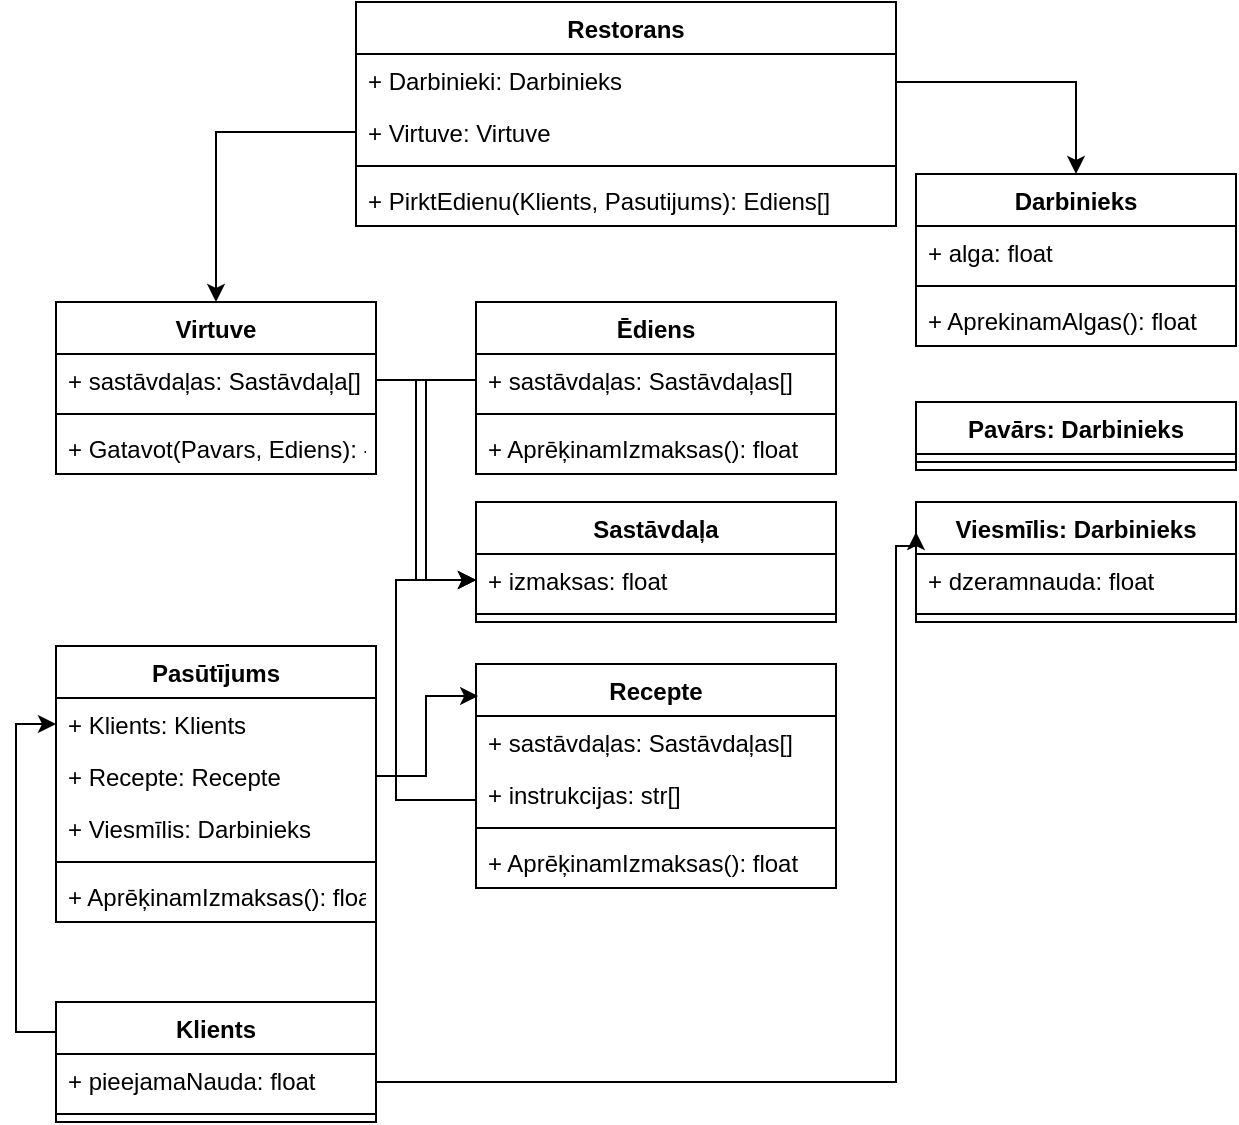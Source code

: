 <mxfile version="20.8.23" type="device"><diagram name="Page-1" id="Djb0nTWhg8u489dxvukG"><mxGraphModel dx="1674" dy="739" grid="1" gridSize="10" guides="1" tooltips="1" connect="1" arrows="1" fold="1" page="1" pageScale="1" pageWidth="850" pageHeight="1100" math="0" shadow="0"><root><mxCell id="0"/><mxCell id="1" parent="0"/><mxCell id="D5lIndtO4QPQAriUOUSQ-25" value="Restorans" style="swimlane;fontStyle=1;align=center;verticalAlign=top;childLayout=stackLayout;horizontal=1;startSize=26;horizontalStack=0;resizeParent=1;resizeParentMax=0;resizeLast=0;collapsible=1;marginBottom=0;" vertex="1" parent="1"><mxGeometry x="280" y="50" width="270" height="112" as="geometry"/></mxCell><mxCell id="D5lIndtO4QPQAriUOUSQ-63" value="+ Darbinieki: Darbinieks" style="text;strokeColor=none;fillColor=none;align=left;verticalAlign=top;spacingLeft=4;spacingRight=4;overflow=hidden;rotatable=0;points=[[0,0.5],[1,0.5]];portConstraint=eastwest;" vertex="1" parent="D5lIndtO4QPQAriUOUSQ-25"><mxGeometry y="26" width="270" height="26" as="geometry"/></mxCell><mxCell id="D5lIndtO4QPQAriUOUSQ-60" value="+ Virtuve: Virtuve" style="text;strokeColor=none;fillColor=none;align=left;verticalAlign=top;spacingLeft=4;spacingRight=4;overflow=hidden;rotatable=0;points=[[0,0.5],[1,0.5]];portConstraint=eastwest;" vertex="1" parent="D5lIndtO4QPQAriUOUSQ-25"><mxGeometry y="52" width="270" height="26" as="geometry"/></mxCell><mxCell id="D5lIndtO4QPQAriUOUSQ-27" value="" style="line;strokeWidth=1;fillColor=none;align=left;verticalAlign=middle;spacingTop=-1;spacingLeft=3;spacingRight=3;rotatable=0;labelPosition=right;points=[];portConstraint=eastwest;strokeColor=inherit;" vertex="1" parent="D5lIndtO4QPQAriUOUSQ-25"><mxGeometry y="78" width="270" height="8" as="geometry"/></mxCell><mxCell id="D5lIndtO4QPQAriUOUSQ-28" value="+ PirktEdienu(Klients, Pasutijums): Ediens[]" style="text;strokeColor=none;fillColor=none;align=left;verticalAlign=top;spacingLeft=4;spacingRight=4;overflow=hidden;rotatable=0;points=[[0,0.5],[1,0.5]];portConstraint=eastwest;" vertex="1" parent="D5lIndtO4QPQAriUOUSQ-25"><mxGeometry y="86" width="270" height="26" as="geometry"/></mxCell><mxCell id="D5lIndtO4QPQAriUOUSQ-29" value="Darbinieks" style="swimlane;fontStyle=1;align=center;verticalAlign=top;childLayout=stackLayout;horizontal=1;startSize=26;horizontalStack=0;resizeParent=1;resizeParentMax=0;resizeLast=0;collapsible=1;marginBottom=0;" vertex="1" parent="1"><mxGeometry x="560" y="136" width="160" height="86" as="geometry"/></mxCell><mxCell id="D5lIndtO4QPQAriUOUSQ-30" value="+ alga: float" style="text;strokeColor=none;fillColor=none;align=left;verticalAlign=top;spacingLeft=4;spacingRight=4;overflow=hidden;rotatable=0;points=[[0,0.5],[1,0.5]];portConstraint=eastwest;" vertex="1" parent="D5lIndtO4QPQAriUOUSQ-29"><mxGeometry y="26" width="160" height="26" as="geometry"/></mxCell><mxCell id="D5lIndtO4QPQAriUOUSQ-31" value="" style="line;strokeWidth=1;fillColor=none;align=left;verticalAlign=middle;spacingTop=-1;spacingLeft=3;spacingRight=3;rotatable=0;labelPosition=right;points=[];portConstraint=eastwest;strokeColor=inherit;" vertex="1" parent="D5lIndtO4QPQAriUOUSQ-29"><mxGeometry y="52" width="160" height="8" as="geometry"/></mxCell><mxCell id="D5lIndtO4QPQAriUOUSQ-32" value="+ AprekinamAlgas(): float" style="text;strokeColor=none;fillColor=none;align=left;verticalAlign=top;spacingLeft=4;spacingRight=4;overflow=hidden;rotatable=0;points=[[0,0.5],[1,0.5]];portConstraint=eastwest;" vertex="1" parent="D5lIndtO4QPQAriUOUSQ-29"><mxGeometry y="60" width="160" height="26" as="geometry"/></mxCell><mxCell id="D5lIndtO4QPQAriUOUSQ-33" value="Pavārs: Darbinieks" style="swimlane;fontStyle=1;align=center;verticalAlign=top;childLayout=stackLayout;horizontal=1;startSize=26;horizontalStack=0;resizeParent=1;resizeParentMax=0;resizeLast=0;collapsible=1;marginBottom=0;" vertex="1" parent="1"><mxGeometry x="560" y="250" width="160" height="34" as="geometry"/></mxCell><mxCell id="D5lIndtO4QPQAriUOUSQ-35" value="" style="line;strokeWidth=1;fillColor=none;align=left;verticalAlign=middle;spacingTop=-1;spacingLeft=3;spacingRight=3;rotatable=0;labelPosition=right;points=[];portConstraint=eastwest;strokeColor=inherit;" vertex="1" parent="D5lIndtO4QPQAriUOUSQ-33"><mxGeometry y="26" width="160" height="8" as="geometry"/></mxCell><mxCell id="D5lIndtO4QPQAriUOUSQ-37" value="Viesmīlis: Darbinieks" style="swimlane;fontStyle=1;align=center;verticalAlign=top;childLayout=stackLayout;horizontal=1;startSize=26;horizontalStack=0;resizeParent=1;resizeParentMax=0;resizeLast=0;collapsible=1;marginBottom=0;" vertex="1" parent="1"><mxGeometry x="560" y="300" width="160" height="60" as="geometry"/></mxCell><mxCell id="D5lIndtO4QPQAriUOUSQ-38" value="+ dzeramnauda: float" style="text;strokeColor=none;fillColor=none;align=left;verticalAlign=top;spacingLeft=4;spacingRight=4;overflow=hidden;rotatable=0;points=[[0,0.5],[1,0.5]];portConstraint=eastwest;" vertex="1" parent="D5lIndtO4QPQAriUOUSQ-37"><mxGeometry y="26" width="160" height="26" as="geometry"/></mxCell><mxCell id="D5lIndtO4QPQAriUOUSQ-39" value="" style="line;strokeWidth=1;fillColor=none;align=left;verticalAlign=middle;spacingTop=-1;spacingLeft=3;spacingRight=3;rotatable=0;labelPosition=right;points=[];portConstraint=eastwest;strokeColor=inherit;" vertex="1" parent="D5lIndtO4QPQAriUOUSQ-37"><mxGeometry y="52" width="160" height="8" as="geometry"/></mxCell><mxCell id="D5lIndtO4QPQAriUOUSQ-41" value="Ēdiens" style="swimlane;fontStyle=1;align=center;verticalAlign=top;childLayout=stackLayout;horizontal=1;startSize=26;horizontalStack=0;resizeParent=1;resizeParentMax=0;resizeLast=0;collapsible=1;marginBottom=0;" vertex="1" parent="1"><mxGeometry x="340" y="200" width="180" height="86" as="geometry"/></mxCell><mxCell id="D5lIndtO4QPQAriUOUSQ-42" value="+ sastāvdaļas: Sastāvdaļas[]" style="text;strokeColor=none;fillColor=none;align=left;verticalAlign=top;spacingLeft=4;spacingRight=4;overflow=hidden;rotatable=0;points=[[0,0.5],[1,0.5]];portConstraint=eastwest;" vertex="1" parent="D5lIndtO4QPQAriUOUSQ-41"><mxGeometry y="26" width="180" height="26" as="geometry"/></mxCell><mxCell id="D5lIndtO4QPQAriUOUSQ-43" value="" style="line;strokeWidth=1;fillColor=none;align=left;verticalAlign=middle;spacingTop=-1;spacingLeft=3;spacingRight=3;rotatable=0;labelPosition=right;points=[];portConstraint=eastwest;strokeColor=inherit;" vertex="1" parent="D5lIndtO4QPQAriUOUSQ-41"><mxGeometry y="52" width="180" height="8" as="geometry"/></mxCell><mxCell id="D5lIndtO4QPQAriUOUSQ-44" value="+ AprēķinamIzmaksas(): float" style="text;strokeColor=none;fillColor=none;align=left;verticalAlign=top;spacingLeft=4;spacingRight=4;overflow=hidden;rotatable=0;points=[[0,0.5],[1,0.5]];portConstraint=eastwest;" vertex="1" parent="D5lIndtO4QPQAriUOUSQ-41"><mxGeometry y="60" width="180" height="26" as="geometry"/></mxCell><mxCell id="D5lIndtO4QPQAriUOUSQ-45" value="Sastāvdaļa" style="swimlane;fontStyle=1;align=center;verticalAlign=top;childLayout=stackLayout;horizontal=1;startSize=26;horizontalStack=0;resizeParent=1;resizeParentMax=0;resizeLast=0;collapsible=1;marginBottom=0;" vertex="1" parent="1"><mxGeometry x="340" y="300" width="180" height="60" as="geometry"/></mxCell><mxCell id="D5lIndtO4QPQAriUOUSQ-46" value="+ izmaksas: float" style="text;strokeColor=none;fillColor=none;align=left;verticalAlign=top;spacingLeft=4;spacingRight=4;overflow=hidden;rotatable=0;points=[[0,0.5],[1,0.5]];portConstraint=eastwest;" vertex="1" parent="D5lIndtO4QPQAriUOUSQ-45"><mxGeometry y="26" width="180" height="26" as="geometry"/></mxCell><mxCell id="D5lIndtO4QPQAriUOUSQ-47" value="" style="line;strokeWidth=1;fillColor=none;align=left;verticalAlign=middle;spacingTop=-1;spacingLeft=3;spacingRight=3;rotatable=0;labelPosition=right;points=[];portConstraint=eastwest;strokeColor=inherit;" vertex="1" parent="D5lIndtO4QPQAriUOUSQ-45"><mxGeometry y="52" width="180" height="8" as="geometry"/></mxCell><mxCell id="D5lIndtO4QPQAriUOUSQ-50" value="Recepte" style="swimlane;fontStyle=1;align=center;verticalAlign=top;childLayout=stackLayout;horizontal=1;startSize=26;horizontalStack=0;resizeParent=1;resizeParentMax=0;resizeLast=0;collapsible=1;marginBottom=0;" vertex="1" parent="1"><mxGeometry x="340" y="381" width="180" height="112" as="geometry"/></mxCell><mxCell id="D5lIndtO4QPQAriUOUSQ-57" value="+ sastāvdaļas: Sastāvdaļas[]" style="text;strokeColor=none;fillColor=none;align=left;verticalAlign=top;spacingLeft=4;spacingRight=4;overflow=hidden;rotatable=0;points=[[0,0.5],[1,0.5]];portConstraint=eastwest;" vertex="1" parent="D5lIndtO4QPQAriUOUSQ-50"><mxGeometry y="26" width="180" height="26" as="geometry"/></mxCell><mxCell id="D5lIndtO4QPQAriUOUSQ-51" value="+ instrukcijas: str[]" style="text;strokeColor=none;fillColor=none;align=left;verticalAlign=top;spacingLeft=4;spacingRight=4;overflow=hidden;rotatable=0;points=[[0,0.5],[1,0.5]];portConstraint=eastwest;" vertex="1" parent="D5lIndtO4QPQAriUOUSQ-50"><mxGeometry y="52" width="180" height="26" as="geometry"/></mxCell><mxCell id="D5lIndtO4QPQAriUOUSQ-52" value="" style="line;strokeWidth=1;fillColor=none;align=left;verticalAlign=middle;spacingTop=-1;spacingLeft=3;spacingRight=3;rotatable=0;labelPosition=right;points=[];portConstraint=eastwest;strokeColor=inherit;" vertex="1" parent="D5lIndtO4QPQAriUOUSQ-50"><mxGeometry y="78" width="180" height="8" as="geometry"/></mxCell><mxCell id="D5lIndtO4QPQAriUOUSQ-53" value="+ AprēķinamIzmaksas(): float" style="text;strokeColor=none;fillColor=none;align=left;verticalAlign=top;spacingLeft=4;spacingRight=4;overflow=hidden;rotatable=0;points=[[0,0.5],[1,0.5]];portConstraint=eastwest;" vertex="1" parent="D5lIndtO4QPQAriUOUSQ-50"><mxGeometry y="86" width="180" height="26" as="geometry"/></mxCell><mxCell id="D5lIndtO4QPQAriUOUSQ-58" style="edgeStyle=orthogonalEdgeStyle;rounded=0;orthogonalLoop=1;jettySize=auto;html=1;exitX=0;exitY=0.5;exitDx=0;exitDy=0;entryX=0;entryY=0.5;entryDx=0;entryDy=0;" edge="1" parent="1" source="D5lIndtO4QPQAriUOUSQ-42" target="D5lIndtO4QPQAriUOUSQ-46"><mxGeometry relative="1" as="geometry"><Array as="points"><mxPoint x="310" y="239"/><mxPoint x="310" y="339"/></Array></mxGeometry></mxCell><mxCell id="D5lIndtO4QPQAriUOUSQ-59" style="edgeStyle=orthogonalEdgeStyle;rounded=0;orthogonalLoop=1;jettySize=auto;html=1;exitX=0;exitY=0.5;exitDx=0;exitDy=0;entryX=0;entryY=0.5;entryDx=0;entryDy=0;" edge="1" parent="1" source="D5lIndtO4QPQAriUOUSQ-57" target="D5lIndtO4QPQAriUOUSQ-46"><mxGeometry relative="1" as="geometry"><Array as="points"><mxPoint x="300" y="449"/><mxPoint x="300" y="339"/></Array></mxGeometry></mxCell><mxCell id="D5lIndtO4QPQAriUOUSQ-62" style="edgeStyle=orthogonalEdgeStyle;rounded=0;orthogonalLoop=1;jettySize=auto;html=1;entryX=0.5;entryY=0;entryDx=0;entryDy=0;" edge="1" parent="1" target="D5lIndtO4QPQAriUOUSQ-29"><mxGeometry relative="1" as="geometry"><mxPoint x="550" y="90" as="sourcePoint"/><Array as="points"><mxPoint x="550" y="90"/><mxPoint x="640" y="90"/></Array></mxGeometry></mxCell><mxCell id="D5lIndtO4QPQAriUOUSQ-64" value="Virtuve" style="swimlane;fontStyle=1;align=center;verticalAlign=top;childLayout=stackLayout;horizontal=1;startSize=26;horizontalStack=0;resizeParent=1;resizeParentMax=0;resizeLast=0;collapsible=1;marginBottom=0;" vertex="1" parent="1"><mxGeometry x="130" y="200" width="160" height="86" as="geometry"/></mxCell><mxCell id="D5lIndtO4QPQAriUOUSQ-65" value="+ sastāvdaļas: Sastāvdaļa[]" style="text;strokeColor=none;fillColor=none;align=left;verticalAlign=top;spacingLeft=4;spacingRight=4;overflow=hidden;rotatable=0;points=[[0,0.5],[1,0.5]];portConstraint=eastwest;" vertex="1" parent="D5lIndtO4QPQAriUOUSQ-64"><mxGeometry y="26" width="160" height="26" as="geometry"/></mxCell><mxCell id="D5lIndtO4QPQAriUOUSQ-66" value="" style="line;strokeWidth=1;fillColor=none;align=left;verticalAlign=middle;spacingTop=-1;spacingLeft=3;spacingRight=3;rotatable=0;labelPosition=right;points=[];portConstraint=eastwest;strokeColor=inherit;" vertex="1" parent="D5lIndtO4QPQAriUOUSQ-64"><mxGeometry y="52" width="160" height="8" as="geometry"/></mxCell><mxCell id="D5lIndtO4QPQAriUOUSQ-67" value="+ Gatavot(Pavars, Ediens): -" style="text;strokeColor=none;fillColor=none;align=left;verticalAlign=top;spacingLeft=4;spacingRight=4;overflow=hidden;rotatable=0;points=[[0,0.5],[1,0.5]];portConstraint=eastwest;" vertex="1" parent="D5lIndtO4QPQAriUOUSQ-64"><mxGeometry y="60" width="160" height="26" as="geometry"/></mxCell><mxCell id="D5lIndtO4QPQAriUOUSQ-68" style="edgeStyle=orthogonalEdgeStyle;rounded=0;orthogonalLoop=1;jettySize=auto;html=1;exitX=0;exitY=0.5;exitDx=0;exitDy=0;" edge="1" parent="1" source="D5lIndtO4QPQAriUOUSQ-60" target="D5lIndtO4QPQAriUOUSQ-64"><mxGeometry relative="1" as="geometry"/></mxCell><mxCell id="D5lIndtO4QPQAriUOUSQ-79" style="edgeStyle=orthogonalEdgeStyle;rounded=0;orthogonalLoop=1;jettySize=auto;html=1;exitX=0;exitY=0.25;exitDx=0;exitDy=0;entryX=0;entryY=0.5;entryDx=0;entryDy=0;" edge="1" parent="1" source="D5lIndtO4QPQAriUOUSQ-69" target="D5lIndtO4QPQAriUOUSQ-77"><mxGeometry relative="1" as="geometry"/></mxCell><mxCell id="D5lIndtO4QPQAriUOUSQ-69" value="Klients" style="swimlane;fontStyle=1;align=center;verticalAlign=top;childLayout=stackLayout;horizontal=1;startSize=26;horizontalStack=0;resizeParent=1;resizeParentMax=0;resizeLast=0;collapsible=1;marginBottom=0;" vertex="1" parent="1"><mxGeometry x="130" y="550" width="160" height="60" as="geometry"/></mxCell><mxCell id="D5lIndtO4QPQAriUOUSQ-70" value="+ pieejamaNauda: float" style="text;strokeColor=none;fillColor=none;align=left;verticalAlign=top;spacingLeft=4;spacingRight=4;overflow=hidden;rotatable=0;points=[[0,0.5],[1,0.5]];portConstraint=eastwest;" vertex="1" parent="D5lIndtO4QPQAriUOUSQ-69"><mxGeometry y="26" width="160" height="26" as="geometry"/></mxCell><mxCell id="D5lIndtO4QPQAriUOUSQ-71" value="" style="line;strokeWidth=1;fillColor=none;align=left;verticalAlign=middle;spacingTop=-1;spacingLeft=3;spacingRight=3;rotatable=0;labelPosition=right;points=[];portConstraint=eastwest;strokeColor=inherit;" vertex="1" parent="D5lIndtO4QPQAriUOUSQ-69"><mxGeometry y="52" width="160" height="8" as="geometry"/></mxCell><mxCell id="D5lIndtO4QPQAriUOUSQ-73" value="Pasūtījums" style="swimlane;fontStyle=1;align=center;verticalAlign=top;childLayout=stackLayout;horizontal=1;startSize=26;horizontalStack=0;resizeParent=1;resizeParentMax=0;resizeLast=0;collapsible=1;marginBottom=0;" vertex="1" parent="1"><mxGeometry x="130" y="372" width="160" height="138" as="geometry"/></mxCell><mxCell id="D5lIndtO4QPQAriUOUSQ-77" value="+ Klients: Klients" style="text;strokeColor=none;fillColor=none;align=left;verticalAlign=top;spacingLeft=4;spacingRight=4;overflow=hidden;rotatable=0;points=[[0,0.5],[1,0.5]];portConstraint=eastwest;" vertex="1" parent="D5lIndtO4QPQAriUOUSQ-73"><mxGeometry y="26" width="160" height="26" as="geometry"/></mxCell><mxCell id="D5lIndtO4QPQAriUOUSQ-78" value="+ Recepte: Recepte" style="text;strokeColor=none;fillColor=none;align=left;verticalAlign=top;spacingLeft=4;spacingRight=4;overflow=hidden;rotatable=0;points=[[0,0.5],[1,0.5]];portConstraint=eastwest;" vertex="1" parent="D5lIndtO4QPQAriUOUSQ-73"><mxGeometry y="52" width="160" height="26" as="geometry"/></mxCell><mxCell id="D5lIndtO4QPQAriUOUSQ-74" value="+ Viesmīlis: Darbinieks" style="text;strokeColor=none;fillColor=none;align=left;verticalAlign=top;spacingLeft=4;spacingRight=4;overflow=hidden;rotatable=0;points=[[0,0.5],[1,0.5]];portConstraint=eastwest;" vertex="1" parent="D5lIndtO4QPQAriUOUSQ-73"><mxGeometry y="78" width="160" height="26" as="geometry"/></mxCell><mxCell id="D5lIndtO4QPQAriUOUSQ-75" value="" style="line;strokeWidth=1;fillColor=none;align=left;verticalAlign=middle;spacingTop=-1;spacingLeft=3;spacingRight=3;rotatable=0;labelPosition=right;points=[];portConstraint=eastwest;strokeColor=inherit;" vertex="1" parent="D5lIndtO4QPQAriUOUSQ-73"><mxGeometry y="104" width="160" height="8" as="geometry"/></mxCell><mxCell id="D5lIndtO4QPQAriUOUSQ-76" value="+ AprēķinamIzmaksas(): float" style="text;strokeColor=none;fillColor=none;align=left;verticalAlign=top;spacingLeft=4;spacingRight=4;overflow=hidden;rotatable=0;points=[[0,0.5],[1,0.5]];portConstraint=eastwest;" vertex="1" parent="D5lIndtO4QPQAriUOUSQ-73"><mxGeometry y="112" width="160" height="26" as="geometry"/></mxCell><mxCell id="D5lIndtO4QPQAriUOUSQ-80" style="edgeStyle=orthogonalEdgeStyle;rounded=0;orthogonalLoop=1;jettySize=auto;html=1;exitX=1;exitY=0.5;exitDx=0;exitDy=0;entryX=0.006;entryY=0.143;entryDx=0;entryDy=0;entryPerimeter=0;" edge="1" parent="1" source="D5lIndtO4QPQAriUOUSQ-78" target="D5lIndtO4QPQAriUOUSQ-50"><mxGeometry relative="1" as="geometry"/></mxCell><mxCell id="D5lIndtO4QPQAriUOUSQ-81" style="edgeStyle=orthogonalEdgeStyle;rounded=0;orthogonalLoop=1;jettySize=auto;html=1;exitX=1;exitY=0.5;exitDx=0;exitDy=0;entryX=0;entryY=0.25;entryDx=0;entryDy=0;" edge="1" parent="1" source="D5lIndtO4QPQAriUOUSQ-74" target="D5lIndtO4QPQAriUOUSQ-37"><mxGeometry relative="1" as="geometry"><Array as="points"><mxPoint x="290" y="590"/><mxPoint x="550" y="590"/><mxPoint x="550" y="322"/></Array></mxGeometry></mxCell><mxCell id="D5lIndtO4QPQAriUOUSQ-82" style="edgeStyle=orthogonalEdgeStyle;rounded=0;orthogonalLoop=1;jettySize=auto;html=1;exitX=1;exitY=0.5;exitDx=0;exitDy=0;entryX=0;entryY=0.5;entryDx=0;entryDy=0;" edge="1" parent="1" source="D5lIndtO4QPQAriUOUSQ-65" target="D5lIndtO4QPQAriUOUSQ-46"><mxGeometry relative="1" as="geometry"/></mxCell></root></mxGraphModel></diagram></mxfile>